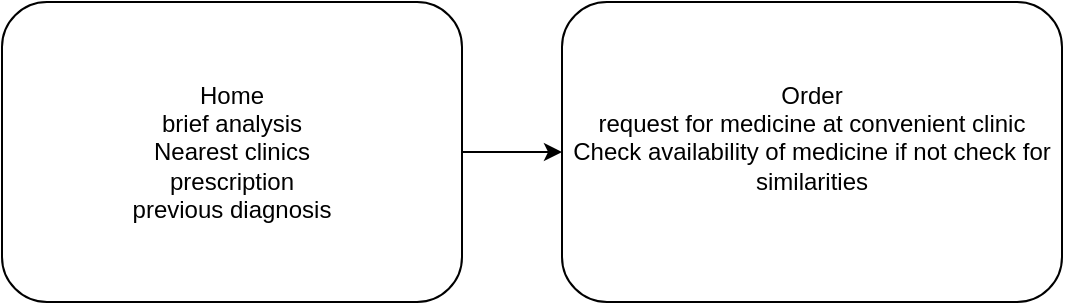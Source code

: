 <mxfile version="20.8.23" type="github">
  <diagram name="Page-1" id="-h4ZRVuws69emcKpWdF7">
    <mxGraphModel dx="954" dy="602" grid="1" gridSize="10" guides="1" tooltips="1" connect="1" arrows="1" fold="1" page="1" pageScale="1" pageWidth="850" pageHeight="1100" math="0" shadow="0">
      <root>
        <mxCell id="0" />
        <mxCell id="1" parent="0" />
        <mxCell id="6Q0c7e5c6N1S0x8B-yLb-3" style="edgeStyle=orthogonalEdgeStyle;rounded=0;orthogonalLoop=1;jettySize=auto;html=1;exitX=1;exitY=0.5;exitDx=0;exitDy=0;entryX=0;entryY=0.5;entryDx=0;entryDy=0;" edge="1" parent="1" source="6Q0c7e5c6N1S0x8B-yLb-1" target="6Q0c7e5c6N1S0x8B-yLb-2">
          <mxGeometry relative="1" as="geometry" />
        </mxCell>
        <mxCell id="6Q0c7e5c6N1S0x8B-yLb-1" value="&lt;div&gt;Home&lt;/div&gt;&lt;div&gt;brief analysis&lt;/div&gt;&lt;div&gt;Nearest clinics&lt;/div&gt;&lt;div&gt;prescription&lt;/div&gt;&lt;div&gt;previous diagnosis&lt;br&gt;&lt;/div&gt;" style="rounded=1;whiteSpace=wrap;html=1;" vertex="1" parent="1">
          <mxGeometry x="10" y="40" width="230" height="150" as="geometry" />
        </mxCell>
        <mxCell id="6Q0c7e5c6N1S0x8B-yLb-2" value="&lt;div&gt;Order&lt;/div&gt;&lt;div&gt;request for medicine at convenient clinic&lt;/div&gt;&lt;div&gt;Check availability of medicine if not check for similarities&lt;/div&gt;&lt;div&gt;&lt;br&gt;&lt;/div&gt;" style="rounded=1;whiteSpace=wrap;html=1;" vertex="1" parent="1">
          <mxGeometry x="290" y="40" width="250" height="150" as="geometry" />
        </mxCell>
      </root>
    </mxGraphModel>
  </diagram>
</mxfile>
